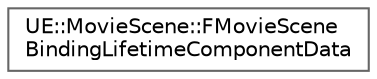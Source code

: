 digraph "Graphical Class Hierarchy"
{
 // INTERACTIVE_SVG=YES
 // LATEX_PDF_SIZE
  bgcolor="transparent";
  edge [fontname=Helvetica,fontsize=10,labelfontname=Helvetica,labelfontsize=10];
  node [fontname=Helvetica,fontsize=10,shape=box,height=0.2,width=0.4];
  rankdir="LR";
  Node0 [id="Node000000",label="UE::MovieScene::FMovieScene\lBindingLifetimeComponentData",height=0.2,width=0.4,color="grey40", fillcolor="white", style="filled",URL="$dd/da1/structUE_1_1MovieScene_1_1FMovieSceneBindingLifetimeComponentData.html",tooltip=" "];
}
